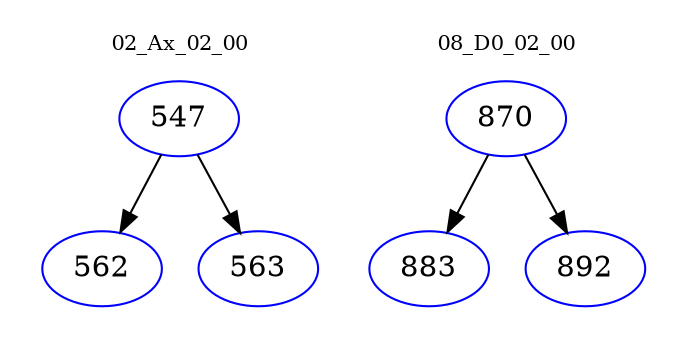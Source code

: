 digraph{
subgraph cluster_0 {
color = white
label = "02_Ax_02_00";
fontsize=10;
T0_547 [label="547", color="blue"]
T0_547 -> T0_562 [color="black"]
T0_562 [label="562", color="blue"]
T0_547 -> T0_563 [color="black"]
T0_563 [label="563", color="blue"]
}
subgraph cluster_1 {
color = white
label = "08_D0_02_00";
fontsize=10;
T1_870 [label="870", color="blue"]
T1_870 -> T1_883 [color="black"]
T1_883 [label="883", color="blue"]
T1_870 -> T1_892 [color="black"]
T1_892 [label="892", color="blue"]
}
}
